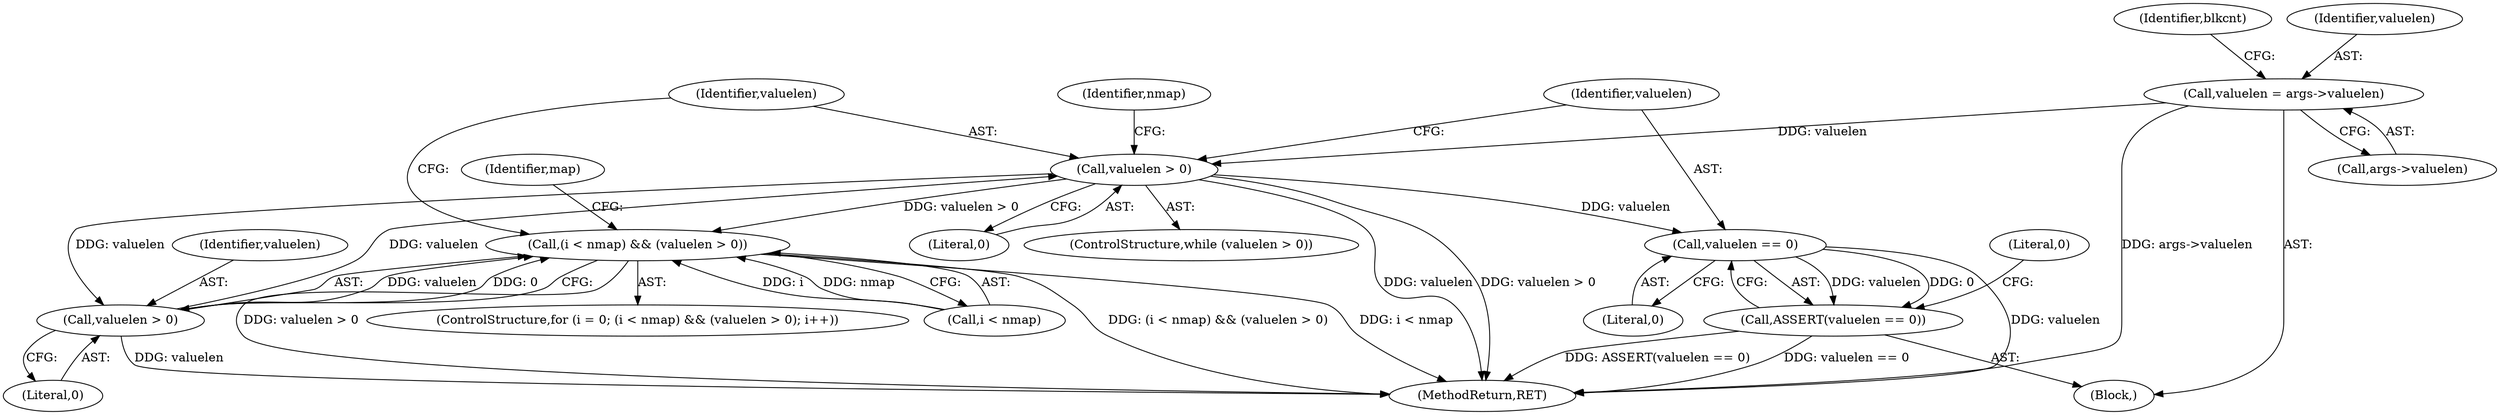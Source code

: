 digraph "1_linux_8275cdd0e7ac550dcce2b3ef6d2fb3b808c1ae59_8@del" {
"1000127" [label="(Call,valuelen = args->valuelen)"];
"1000155" [label="(Call,valuelen > 0)"];
"1000188" [label="(Call,(i < nmap) && (valuelen > 0))"];
"1000192" [label="(Call,valuelen > 0)"];
"1000290" [label="(Call,valuelen == 0)"];
"1000289" [label="(Call,ASSERT(valuelen == 0))"];
"1000295" [label="(MethodReturn,RET)"];
"1000291" [label="(Identifier,valuelen)"];
"1000156" [label="(Identifier,valuelen)"];
"1000136" [label="(Identifier,blkcnt)"];
"1000292" [label="(Literal,0)"];
"1000127" [label="(Call,valuelen = args->valuelen)"];
"1000160" [label="(Identifier,nmap)"];
"1000290" [label="(Call,valuelen == 0)"];
"1000184" [label="(ControlStructure,for (i = 0; (i < nmap) && (valuelen > 0); i++))"];
"1000294" [label="(Literal,0)"];
"1000192" [label="(Call,valuelen > 0)"];
"1000189" [label="(Call,i < nmap)"];
"1000193" [label="(Identifier,valuelen)"];
"1000157" [label="(Literal,0)"];
"1000188" [label="(Call,(i < nmap) && (valuelen > 0))"];
"1000205" [label="(Identifier,map)"];
"1000129" [label="(Call,args->valuelen)"];
"1000194" [label="(Literal,0)"];
"1000128" [label="(Identifier,valuelen)"];
"1000154" [label="(ControlStructure,while (valuelen > 0))"];
"1000289" [label="(Call,ASSERT(valuelen == 0))"];
"1000103" [label="(Block,)"];
"1000155" [label="(Call,valuelen > 0)"];
"1000127" -> "1000103"  [label="AST: "];
"1000127" -> "1000129"  [label="CFG: "];
"1000128" -> "1000127"  [label="AST: "];
"1000129" -> "1000127"  [label="AST: "];
"1000136" -> "1000127"  [label="CFG: "];
"1000127" -> "1000295"  [label="DDG: args->valuelen"];
"1000127" -> "1000155"  [label="DDG: valuelen"];
"1000155" -> "1000154"  [label="AST: "];
"1000155" -> "1000157"  [label="CFG: "];
"1000156" -> "1000155"  [label="AST: "];
"1000157" -> "1000155"  [label="AST: "];
"1000160" -> "1000155"  [label="CFG: "];
"1000291" -> "1000155"  [label="CFG: "];
"1000155" -> "1000295"  [label="DDG: valuelen"];
"1000155" -> "1000295"  [label="DDG: valuelen > 0"];
"1000192" -> "1000155"  [label="DDG: valuelen"];
"1000155" -> "1000188"  [label="DDG: valuelen > 0"];
"1000155" -> "1000192"  [label="DDG: valuelen"];
"1000155" -> "1000290"  [label="DDG: valuelen"];
"1000188" -> "1000184"  [label="AST: "];
"1000188" -> "1000189"  [label="CFG: "];
"1000188" -> "1000192"  [label="CFG: "];
"1000189" -> "1000188"  [label="AST: "];
"1000192" -> "1000188"  [label="AST: "];
"1000156" -> "1000188"  [label="CFG: "];
"1000205" -> "1000188"  [label="CFG: "];
"1000188" -> "1000295"  [label="DDG: (i < nmap) && (valuelen > 0)"];
"1000188" -> "1000295"  [label="DDG: i < nmap"];
"1000188" -> "1000295"  [label="DDG: valuelen > 0"];
"1000189" -> "1000188"  [label="DDG: i"];
"1000189" -> "1000188"  [label="DDG: nmap"];
"1000192" -> "1000188"  [label="DDG: valuelen"];
"1000192" -> "1000188"  [label="DDG: 0"];
"1000192" -> "1000194"  [label="CFG: "];
"1000193" -> "1000192"  [label="AST: "];
"1000194" -> "1000192"  [label="AST: "];
"1000192" -> "1000295"  [label="DDG: valuelen"];
"1000290" -> "1000289"  [label="AST: "];
"1000290" -> "1000292"  [label="CFG: "];
"1000291" -> "1000290"  [label="AST: "];
"1000292" -> "1000290"  [label="AST: "];
"1000289" -> "1000290"  [label="CFG: "];
"1000290" -> "1000295"  [label="DDG: valuelen"];
"1000290" -> "1000289"  [label="DDG: valuelen"];
"1000290" -> "1000289"  [label="DDG: 0"];
"1000289" -> "1000103"  [label="AST: "];
"1000294" -> "1000289"  [label="CFG: "];
"1000289" -> "1000295"  [label="DDG: valuelen == 0"];
"1000289" -> "1000295"  [label="DDG: ASSERT(valuelen == 0)"];
}

